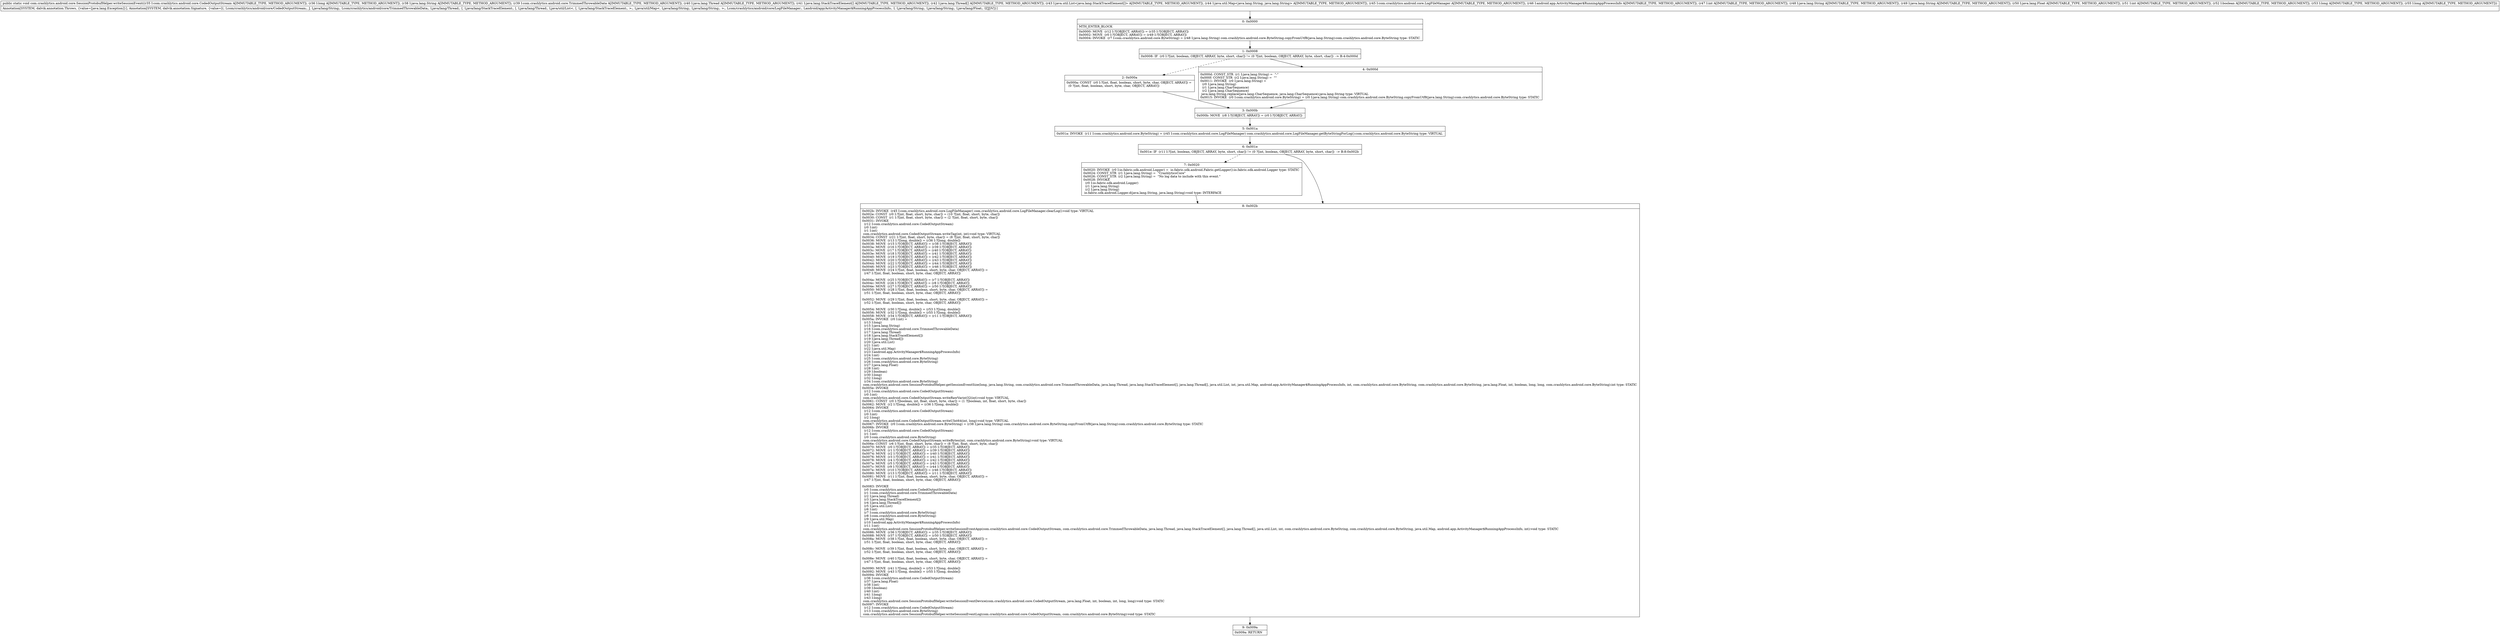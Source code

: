 digraph "CFG forcom.crashlytics.android.core.SessionProtobufHelper.writeSessionEvent(Lcom\/crashlytics\/android\/core\/CodedOutputStream;JLjava\/lang\/String;Lcom\/crashlytics\/android\/core\/TrimmedThrowableData;Ljava\/lang\/Thread;[Ljava\/lang\/StackTraceElement;[Ljava\/lang\/Thread;Ljava\/util\/List;Ljava\/util\/Map;Lcom\/crashlytics\/android\/core\/LogFileManager;Landroid\/app\/ActivityManager$RunningAppProcessInfo;ILjava\/lang\/String;Ljava\/lang\/String;Ljava\/lang\/Float;IZJJ)V" {
Node_0 [shape=record,label="{0\:\ 0x0000|MTH_ENTER_BLOCK\l|0x0000: MOVE  (r12 I:?[OBJECT, ARRAY]) = (r35 I:?[OBJECT, ARRAY]) \l0x0002: MOVE  (r0 I:?[OBJECT, ARRAY]) = (r49 I:?[OBJECT, ARRAY]) \l0x0004: INVOKE  (r7 I:com.crashlytics.android.core.ByteString) = (r48 I:java.lang.String) com.crashlytics.android.core.ByteString.copyFromUtf8(java.lang.String):com.crashlytics.android.core.ByteString type: STATIC \l}"];
Node_1 [shape=record,label="{1\:\ 0x0008|0x0008: IF  (r0 I:?[int, boolean, OBJECT, ARRAY, byte, short, char]) != (0 ?[int, boolean, OBJECT, ARRAY, byte, short, char])  \-\> B:4:0x000d \l}"];
Node_2 [shape=record,label="{2\:\ 0x000a|0x000a: CONST  (r0 I:?[int, float, boolean, short, byte, char, OBJECT, ARRAY]) = \l  (0 ?[int, float, boolean, short, byte, char, OBJECT, ARRAY])\l \l}"];
Node_3 [shape=record,label="{3\:\ 0x000b|0x000b: MOVE  (r8 I:?[OBJECT, ARRAY]) = (r0 I:?[OBJECT, ARRAY]) \l}"];
Node_4 [shape=record,label="{4\:\ 0x000d|0x000d: CONST_STR  (r1 I:java.lang.String) =  \"\-\" \l0x000f: CONST_STR  (r2 I:java.lang.String) =  \"\" \l0x0011: INVOKE  (r0 I:java.lang.String) = \l  (r0 I:java.lang.String)\l  (r1 I:java.lang.CharSequence)\l  (r2 I:java.lang.CharSequence)\l java.lang.String.replace(java.lang.CharSequence, java.lang.CharSequence):java.lang.String type: VIRTUAL \l0x0015: INVOKE  (r0 I:com.crashlytics.android.core.ByteString) = (r0 I:java.lang.String) com.crashlytics.android.core.ByteString.copyFromUtf8(java.lang.String):com.crashlytics.android.core.ByteString type: STATIC \l}"];
Node_5 [shape=record,label="{5\:\ 0x001a|0x001a: INVOKE  (r11 I:com.crashlytics.android.core.ByteString) = (r45 I:com.crashlytics.android.core.LogFileManager) com.crashlytics.android.core.LogFileManager.getByteStringForLog():com.crashlytics.android.core.ByteString type: VIRTUAL \l}"];
Node_6 [shape=record,label="{6\:\ 0x001e|0x001e: IF  (r11 I:?[int, boolean, OBJECT, ARRAY, byte, short, char]) != (0 ?[int, boolean, OBJECT, ARRAY, byte, short, char])  \-\> B:8:0x002b \l}"];
Node_7 [shape=record,label="{7\:\ 0x0020|0x0020: INVOKE  (r0 I:io.fabric.sdk.android.Logger) =  io.fabric.sdk.android.Fabric.getLogger():io.fabric.sdk.android.Logger type: STATIC \l0x0024: CONST_STR  (r1 I:java.lang.String) =  \"CrashlyticsCore\" \l0x0026: CONST_STR  (r2 I:java.lang.String) =  \"No log data to include with this event.\" \l0x0028: INVOKE  \l  (r0 I:io.fabric.sdk.android.Logger)\l  (r1 I:java.lang.String)\l  (r2 I:java.lang.String)\l io.fabric.sdk.android.Logger.d(java.lang.String, java.lang.String):void type: INTERFACE \l}"];
Node_8 [shape=record,label="{8\:\ 0x002b|0x002b: INVOKE  (r45 I:com.crashlytics.android.core.LogFileManager) com.crashlytics.android.core.LogFileManager.clearLog():void type: VIRTUAL \l0x002e: CONST  (r0 I:?[int, float, short, byte, char]) = (10 ?[int, float, short, byte, char]) \l0x0030: CONST  (r1 I:?[int, float, short, byte, char]) = (2 ?[int, float, short, byte, char]) \l0x0031: INVOKE  \l  (r12 I:com.crashlytics.android.core.CodedOutputStream)\l  (r0 I:int)\l  (r1 I:int)\l com.crashlytics.android.core.CodedOutputStream.writeTag(int, int):void type: VIRTUAL \l0x0034: CONST  (r21 I:?[int, float, short, byte, char]) = (8 ?[int, float, short, byte, char]) \l0x0036: MOVE  (r13 I:?[long, double]) = (r36 I:?[long, double]) \l0x0038: MOVE  (r15 I:?[OBJECT, ARRAY]) = (r38 I:?[OBJECT, ARRAY]) \l0x003a: MOVE  (r16 I:?[OBJECT, ARRAY]) = (r39 I:?[OBJECT, ARRAY]) \l0x003c: MOVE  (r17 I:?[OBJECT, ARRAY]) = (r40 I:?[OBJECT, ARRAY]) \l0x003e: MOVE  (r18 I:?[OBJECT, ARRAY]) = (r41 I:?[OBJECT, ARRAY]) \l0x0040: MOVE  (r19 I:?[OBJECT, ARRAY]) = (r42 I:?[OBJECT, ARRAY]) \l0x0042: MOVE  (r20 I:?[OBJECT, ARRAY]) = (r43 I:?[OBJECT, ARRAY]) \l0x0044: MOVE  (r22 I:?[OBJECT, ARRAY]) = (r44 I:?[OBJECT, ARRAY]) \l0x0046: MOVE  (r23 I:?[OBJECT, ARRAY]) = (r46 I:?[OBJECT, ARRAY]) \l0x0048: MOVE  (r24 I:?[int, float, boolean, short, byte, char, OBJECT, ARRAY]) = \l  (r47 I:?[int, float, boolean, short, byte, char, OBJECT, ARRAY])\l \l0x004a: MOVE  (r25 I:?[OBJECT, ARRAY]) = (r7 I:?[OBJECT, ARRAY]) \l0x004c: MOVE  (r26 I:?[OBJECT, ARRAY]) = (r8 I:?[OBJECT, ARRAY]) \l0x004e: MOVE  (r27 I:?[OBJECT, ARRAY]) = (r50 I:?[OBJECT, ARRAY]) \l0x0050: MOVE  (r28 I:?[int, float, boolean, short, byte, char, OBJECT, ARRAY]) = \l  (r51 I:?[int, float, boolean, short, byte, char, OBJECT, ARRAY])\l \l0x0052: MOVE  (r29 I:?[int, float, boolean, short, byte, char, OBJECT, ARRAY]) = \l  (r52 I:?[int, float, boolean, short, byte, char, OBJECT, ARRAY])\l \l0x0054: MOVE  (r30 I:?[long, double]) = (r53 I:?[long, double]) \l0x0056: MOVE  (r32 I:?[long, double]) = (r55 I:?[long, double]) \l0x0058: MOVE  (r34 I:?[OBJECT, ARRAY]) = (r11 I:?[OBJECT, ARRAY]) \l0x005a: INVOKE  (r0 I:int) = \l  (r13 I:long)\l  (r15 I:java.lang.String)\l  (r16 I:com.crashlytics.android.core.TrimmedThrowableData)\l  (r17 I:java.lang.Thread)\l  (r18 I:java.lang.StackTraceElement[])\l  (r19 I:java.lang.Thread[])\l  (r20 I:java.util.List)\l  (r21 I:int)\l  (r22 I:java.util.Map)\l  (r23 I:android.app.ActivityManager$RunningAppProcessInfo)\l  (r24 I:int)\l  (r25 I:com.crashlytics.android.core.ByteString)\l  (r26 I:com.crashlytics.android.core.ByteString)\l  (r27 I:java.lang.Float)\l  (r28 I:int)\l  (r29 I:boolean)\l  (r30 I:long)\l  (r32 I:long)\l  (r34 I:com.crashlytics.android.core.ByteString)\l com.crashlytics.android.core.SessionProtobufHelper.getSessionEventSize(long, java.lang.String, com.crashlytics.android.core.TrimmedThrowableData, java.lang.Thread, java.lang.StackTraceElement[], java.lang.Thread[], java.util.List, int, java.util.Map, android.app.ActivityManager$RunningAppProcessInfo, int, com.crashlytics.android.core.ByteString, com.crashlytics.android.core.ByteString, java.lang.Float, int, boolean, long, long, com.crashlytics.android.core.ByteString):int type: STATIC \l0x005e: INVOKE  \l  (r12 I:com.crashlytics.android.core.CodedOutputStream)\l  (r0 I:int)\l com.crashlytics.android.core.CodedOutputStream.writeRawVarint32(int):void type: VIRTUAL \l0x0061: CONST  (r0 I:?[boolean, int, float, short, byte, char]) = (1 ?[boolean, int, float, short, byte, char]) \l0x0062: MOVE  (r2 I:?[long, double]) = (r36 I:?[long, double]) \l0x0064: INVOKE  \l  (r12 I:com.crashlytics.android.core.CodedOutputStream)\l  (r0 I:int)\l  (r2 I:long)\l com.crashlytics.android.core.CodedOutputStream.writeUInt64(int, long):void type: VIRTUAL \l0x0067: INVOKE  (r0 I:com.crashlytics.android.core.ByteString) = (r38 I:java.lang.String) com.crashlytics.android.core.ByteString.copyFromUtf8(java.lang.String):com.crashlytics.android.core.ByteString type: STATIC \l0x006b: INVOKE  \l  (r12 I:com.crashlytics.android.core.CodedOutputStream)\l  (r1 I:int)\l  (r0 I:com.crashlytics.android.core.ByteString)\l com.crashlytics.android.core.CodedOutputStream.writeBytes(int, com.crashlytics.android.core.ByteString):void type: VIRTUAL \l0x006e: CONST  (r6 I:?[int, float, short, byte, char]) = (8 ?[int, float, short, byte, char]) \l0x0070: MOVE  (r0 I:?[OBJECT, ARRAY]) = (r35 I:?[OBJECT, ARRAY]) \l0x0072: MOVE  (r1 I:?[OBJECT, ARRAY]) = (r39 I:?[OBJECT, ARRAY]) \l0x0074: MOVE  (r2 I:?[OBJECT, ARRAY]) = (r40 I:?[OBJECT, ARRAY]) \l0x0076: MOVE  (r3 I:?[OBJECT, ARRAY]) = (r41 I:?[OBJECT, ARRAY]) \l0x0078: MOVE  (r4 I:?[OBJECT, ARRAY]) = (r42 I:?[OBJECT, ARRAY]) \l0x007a: MOVE  (r5 I:?[OBJECT, ARRAY]) = (r43 I:?[OBJECT, ARRAY]) \l0x007c: MOVE  (r9 I:?[OBJECT, ARRAY]) = (r44 I:?[OBJECT, ARRAY]) \l0x007e: MOVE  (r10 I:?[OBJECT, ARRAY]) = (r46 I:?[OBJECT, ARRAY]) \l0x0080: MOVE  (r13 I:?[OBJECT, ARRAY]) = (r11 I:?[OBJECT, ARRAY]) \l0x0081: MOVE  (r11 I:?[int, float, boolean, short, byte, char, OBJECT, ARRAY]) = \l  (r47 I:?[int, float, boolean, short, byte, char, OBJECT, ARRAY])\l \l0x0083: INVOKE  \l  (r0 I:com.crashlytics.android.core.CodedOutputStream)\l  (r1 I:com.crashlytics.android.core.TrimmedThrowableData)\l  (r2 I:java.lang.Thread)\l  (r3 I:java.lang.StackTraceElement[])\l  (r4 I:java.lang.Thread[])\l  (r5 I:java.util.List)\l  (r6 I:int)\l  (r7 I:com.crashlytics.android.core.ByteString)\l  (r8 I:com.crashlytics.android.core.ByteString)\l  (r9 I:java.util.Map)\l  (r10 I:android.app.ActivityManager$RunningAppProcessInfo)\l  (r11 I:int)\l com.crashlytics.android.core.SessionProtobufHelper.writeSessionEventApp(com.crashlytics.android.core.CodedOutputStream, com.crashlytics.android.core.TrimmedThrowableData, java.lang.Thread, java.lang.StackTraceElement[], java.lang.Thread[], java.util.List, int, com.crashlytics.android.core.ByteString, com.crashlytics.android.core.ByteString, java.util.Map, android.app.ActivityManager$RunningAppProcessInfo, int):void type: STATIC \l0x0086: MOVE  (r36 I:?[OBJECT, ARRAY]) = (r35 I:?[OBJECT, ARRAY]) \l0x0088: MOVE  (r37 I:?[OBJECT, ARRAY]) = (r50 I:?[OBJECT, ARRAY]) \l0x008a: MOVE  (r38 I:?[int, float, boolean, short, byte, char, OBJECT, ARRAY]) = \l  (r51 I:?[int, float, boolean, short, byte, char, OBJECT, ARRAY])\l \l0x008c: MOVE  (r39 I:?[int, float, boolean, short, byte, char, OBJECT, ARRAY]) = \l  (r52 I:?[int, float, boolean, short, byte, char, OBJECT, ARRAY])\l \l0x008e: MOVE  (r40 I:?[int, float, boolean, short, byte, char, OBJECT, ARRAY]) = \l  (r47 I:?[int, float, boolean, short, byte, char, OBJECT, ARRAY])\l \l0x0090: MOVE  (r41 I:?[long, double]) = (r53 I:?[long, double]) \l0x0092: MOVE  (r43 I:?[long, double]) = (r55 I:?[long, double]) \l0x0094: INVOKE  \l  (r36 I:com.crashlytics.android.core.CodedOutputStream)\l  (r37 I:java.lang.Float)\l  (r38 I:int)\l  (r39 I:boolean)\l  (r40 I:int)\l  (r41 I:long)\l  (r43 I:long)\l com.crashlytics.android.core.SessionProtobufHelper.writeSessionEventDevice(com.crashlytics.android.core.CodedOutputStream, java.lang.Float, int, boolean, int, long, long):void type: STATIC \l0x0097: INVOKE  \l  (r12 I:com.crashlytics.android.core.CodedOutputStream)\l  (r13 I:com.crashlytics.android.core.ByteString)\l com.crashlytics.android.core.SessionProtobufHelper.writeSessionEventLog(com.crashlytics.android.core.CodedOutputStream, com.crashlytics.android.core.ByteString):void type: STATIC \l}"];
Node_9 [shape=record,label="{9\:\ 0x009a|0x009a: RETURN   \l}"];
MethodNode[shape=record,label="{public static void com.crashlytics.android.core.SessionProtobufHelper.writeSessionEvent((r35 I:com.crashlytics.android.core.CodedOutputStream A[IMMUTABLE_TYPE, METHOD_ARGUMENT]), (r36 I:long A[IMMUTABLE_TYPE, METHOD_ARGUMENT]), (r38 I:java.lang.String A[IMMUTABLE_TYPE, METHOD_ARGUMENT]), (r39 I:com.crashlytics.android.core.TrimmedThrowableData A[IMMUTABLE_TYPE, METHOD_ARGUMENT]), (r40 I:java.lang.Thread A[IMMUTABLE_TYPE, METHOD_ARGUMENT]), (r41 I:java.lang.StackTraceElement[] A[IMMUTABLE_TYPE, METHOD_ARGUMENT]), (r42 I:java.lang.Thread[] A[IMMUTABLE_TYPE, METHOD_ARGUMENT]), (r43 I:java.util.List\<java.lang.StackTraceElement[]\> A[IMMUTABLE_TYPE, METHOD_ARGUMENT]), (r44 I:java.util.Map\<java.lang.String, java.lang.String\> A[IMMUTABLE_TYPE, METHOD_ARGUMENT]), (r45 I:com.crashlytics.android.core.LogFileManager A[IMMUTABLE_TYPE, METHOD_ARGUMENT]), (r46 I:android.app.ActivityManager$RunningAppProcessInfo A[IMMUTABLE_TYPE, METHOD_ARGUMENT]), (r47 I:int A[IMMUTABLE_TYPE, METHOD_ARGUMENT]), (r48 I:java.lang.String A[IMMUTABLE_TYPE, METHOD_ARGUMENT]), (r49 I:java.lang.String A[IMMUTABLE_TYPE, METHOD_ARGUMENT]), (r50 I:java.lang.Float A[IMMUTABLE_TYPE, METHOD_ARGUMENT]), (r51 I:int A[IMMUTABLE_TYPE, METHOD_ARGUMENT]), (r52 I:boolean A[IMMUTABLE_TYPE, METHOD_ARGUMENT]), (r53 I:long A[IMMUTABLE_TYPE, METHOD_ARGUMENT]), (r55 I:long A[IMMUTABLE_TYPE, METHOD_ARGUMENT]))  | Annotation[SYSTEM, dalvik.annotation.Throws, \{value=[java.lang.Exception]\}], Annotation[SYSTEM, dalvik.annotation.Signature, \{value=[(, Lcom\/crashlytics\/android\/core\/CodedOutputStream;, J, Ljava\/lang\/String;, Lcom\/crashlytics\/android\/core\/TrimmedThrowableData;, Ljava\/lang\/Thread;, [, Ljava\/lang\/StackTraceElement;, [, Ljava\/lang\/Thread;, Ljava\/util\/List\<, [, Ljava\/lang\/StackTraceElement;, \>;, Ljava\/util\/Map\<, Ljava\/lang\/String;, Ljava\/lang\/String;, \>;, Lcom\/crashlytics\/android\/core\/LogFileManager;, Landroid\/app\/ActivityManager$RunningAppProcessInfo;, I, Ljava\/lang\/String;, Ljava\/lang\/String;, Ljava\/lang\/Float;, IZJJ)V]\}]\l}"];
MethodNode -> Node_0;
Node_0 -> Node_1;
Node_1 -> Node_2[style=dashed];
Node_1 -> Node_4;
Node_2 -> Node_3;
Node_3 -> Node_5;
Node_4 -> Node_3;
Node_5 -> Node_6;
Node_6 -> Node_7[style=dashed];
Node_6 -> Node_8;
Node_7 -> Node_8;
Node_8 -> Node_9;
}

